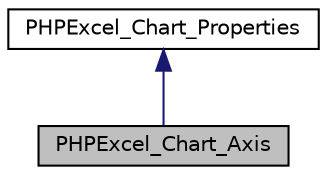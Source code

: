 digraph "PHPExcel_Chart_Axis"
{
  edge [fontname="Helvetica",fontsize="10",labelfontname="Helvetica",labelfontsize="10"];
  node [fontname="Helvetica",fontsize="10",shape=record];
  Node2 [label="PHPExcel_Chart_Axis",height=0.2,width=0.4,color="black", fillcolor="grey75", style="filled", fontcolor="black"];
  Node3 -> Node2 [dir="back",color="midnightblue",fontsize="10",style="solid",fontname="Helvetica"];
  Node3 [label="PHPExcel_Chart_Properties",height=0.2,width=0.4,color="black", fillcolor="white", style="filled",URL="$class_p_h_p_excel___chart___properties.html"];
}
